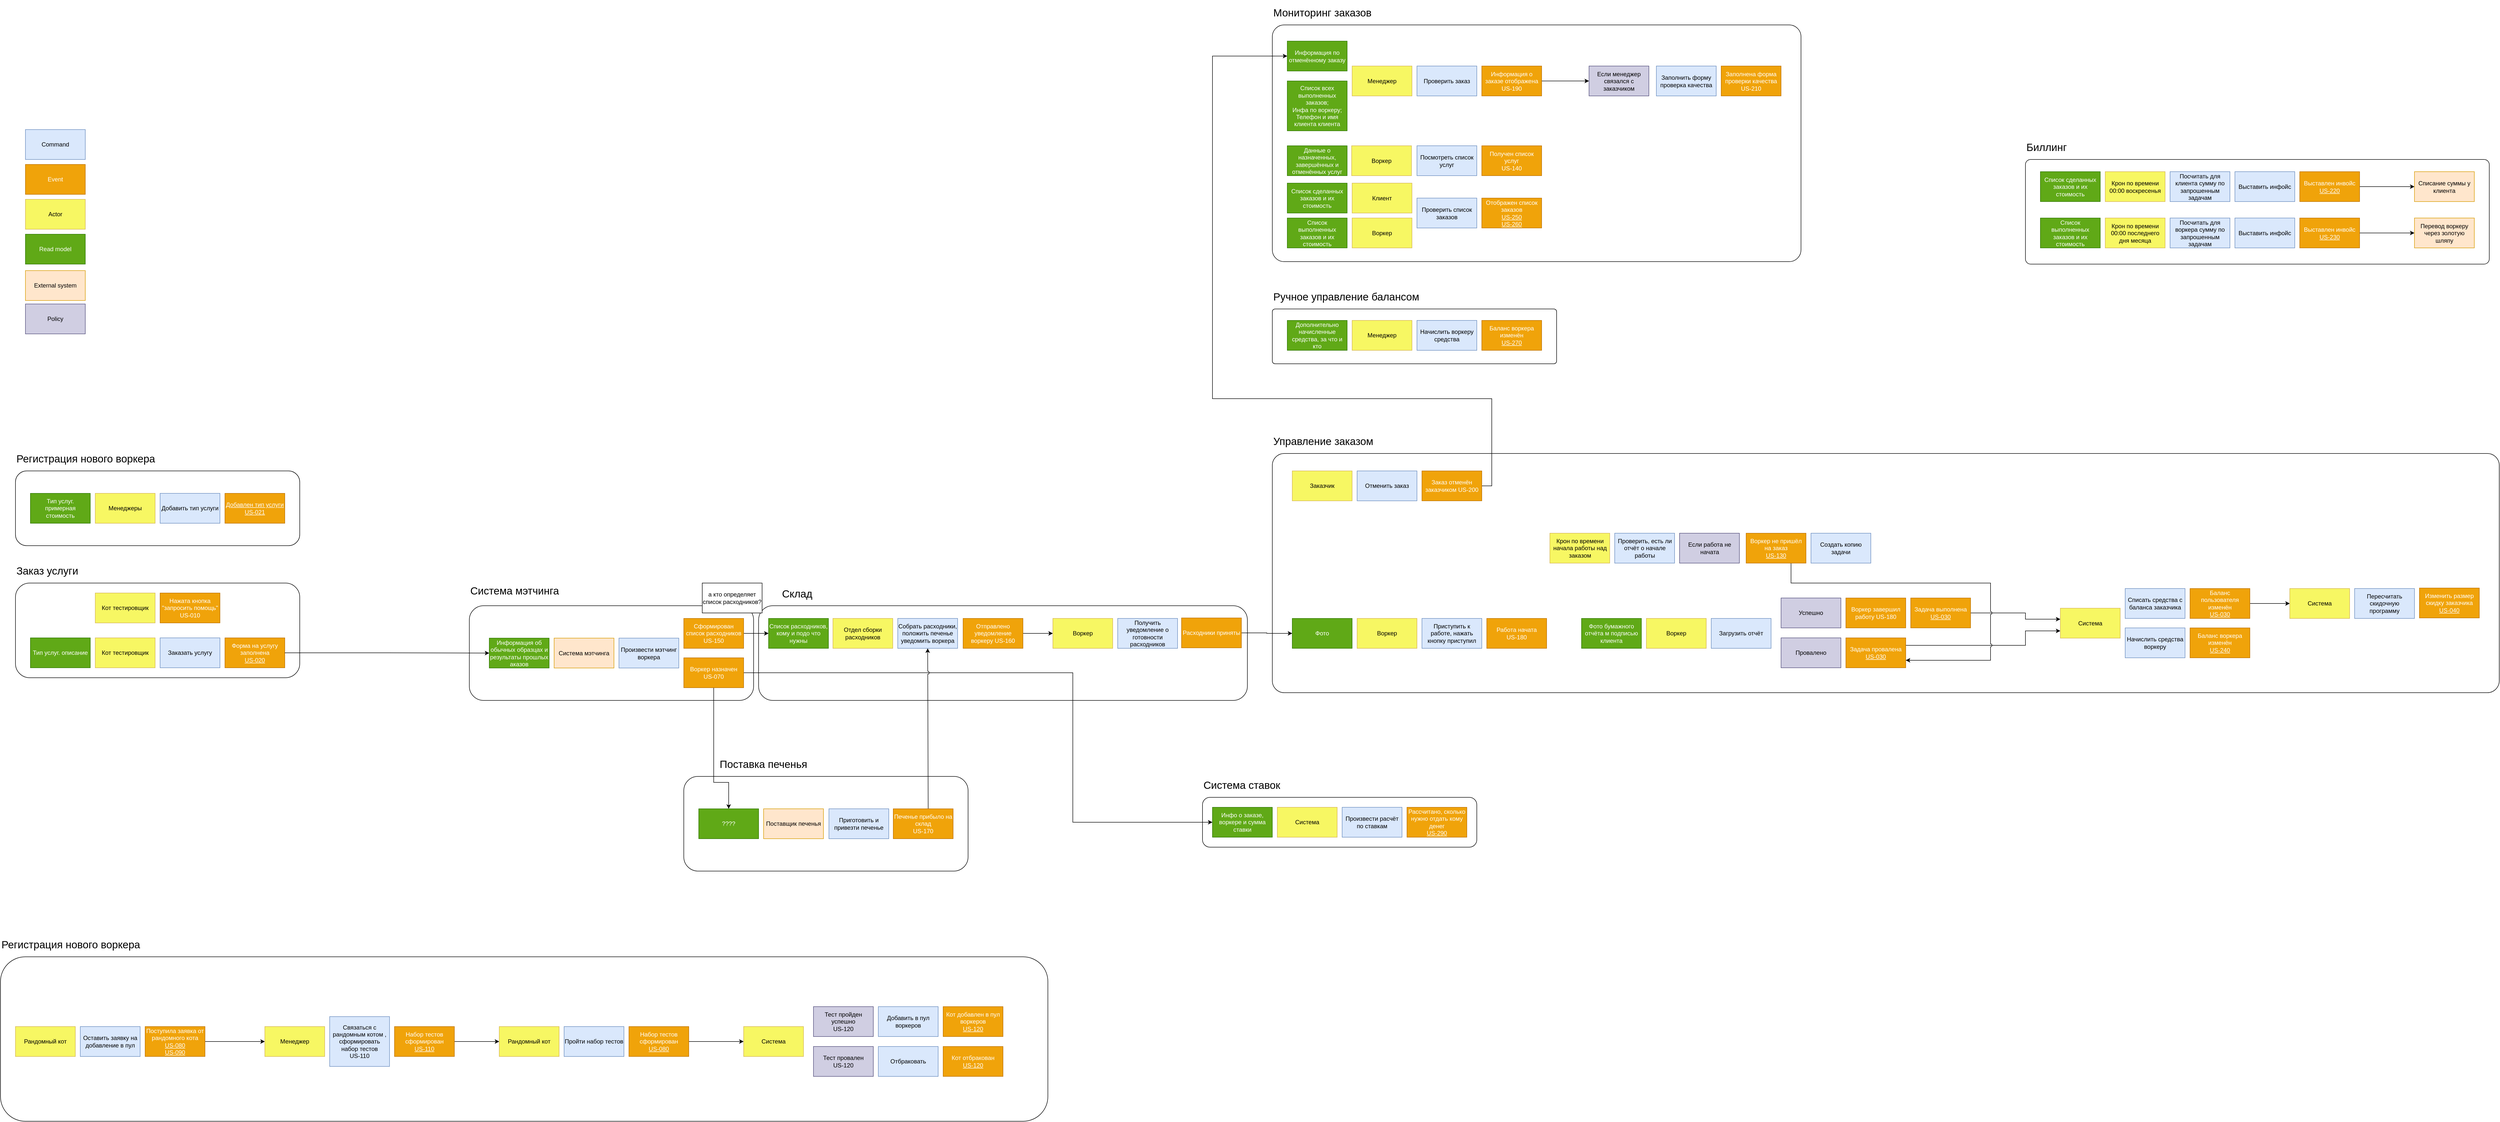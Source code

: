 <mxfile version="21.2.8" type="device">
  <diagram id="d3xwrjJmMlI8IsP-cI8p" name="Page-1">
    <mxGraphModel dx="7075" dy="4805" grid="1" gridSize="10" guides="1" tooltips="1" connect="1" arrows="1" fold="1" page="1" pageScale="1" pageWidth="827" pageHeight="1169" math="0" shadow="0">
      <root>
        <mxCell id="0" />
        <mxCell id="1" parent="0" />
        <mxCell id="K2-mk_BaM7Cxro6s_20j-19" value="" style="rounded=1;whiteSpace=wrap;html=1;arcSize=5;" vertex="1" parent="1">
          <mxGeometry x="3640" y="-650" width="930" height="210" as="geometry" />
        </mxCell>
        <mxCell id="K2-mk_BaM7Cxro6s_20j-16" value="" style="rounded=1;whiteSpace=wrap;html=1;arcSize=5;" vertex="1" parent="1">
          <mxGeometry x="2130" y="-350" width="570" height="110" as="geometry" />
        </mxCell>
        <mxCell id="K2-mk_BaM7Cxro6s_20j-15" value="" style="rounded=1;whiteSpace=wrap;html=1;arcSize=5;" vertex="1" parent="1">
          <mxGeometry x="2130" y="-920" width="1060" height="475" as="geometry" />
        </mxCell>
        <mxCell id="K2-mk_BaM7Cxro6s_20j-13" value="" style="rounded=1;whiteSpace=wrap;html=1;glass=0;shadow=0;arcSize=5;" vertex="1" parent="1">
          <mxGeometry x="2130" y="-60" width="2460" height="480" as="geometry" />
        </mxCell>
        <mxCell id="K2-mk_BaM7Cxro6s_20j-9" value="" style="rounded=1;whiteSpace=wrap;html=1;" vertex="1" parent="1">
          <mxGeometry x="1990" y="630" width="550" height="100" as="geometry" />
        </mxCell>
        <mxCell id="K2-mk_BaM7Cxro6s_20j-5" value="" style="rounded=1;whiteSpace=wrap;html=1;" vertex="1" parent="1">
          <mxGeometry x="1100" y="245.5" width="980" height="190" as="geometry" />
        </mxCell>
        <mxCell id="K2-mk_BaM7Cxro6s_20j-3" value="" style="rounded=1;whiteSpace=wrap;html=1;" vertex="1" parent="1">
          <mxGeometry x="950" y="588" width="570" height="190" as="geometry" />
        </mxCell>
        <mxCell id="K2-mk_BaM7Cxro6s_20j-1" value="" style="rounded=1;whiteSpace=wrap;html=1;" vertex="1" parent="1">
          <mxGeometry x="520" y="245.5" width="570" height="190" as="geometry" />
        </mxCell>
        <mxCell id="YszDemMy2gP09iMwwfaw-6" value="" style="rounded=1;whiteSpace=wrap;html=1;" parent="1" vertex="1">
          <mxGeometry x="-390" y="200" width="570" height="190" as="geometry" />
        </mxCell>
        <mxCell id="YszDemMy2gP09iMwwfaw-3" value="" style="rounded=1;whiteSpace=wrap;html=1;" parent="1" vertex="1">
          <mxGeometry x="-390" y="-25" width="570" height="150" as="geometry" />
        </mxCell>
        <mxCell id="YszDemMy2gP09iMwwfaw-1" value="" style="rounded=1;whiteSpace=wrap;html=1;" parent="1" vertex="1">
          <mxGeometry x="-420" y="950" width="2100" height="330" as="geometry" />
        </mxCell>
        <mxCell id="OSCMjye8fPy7Yy5Lh9Bj-2" value="Нажата кнопка &quot;запросить помощь&quot;&lt;br&gt;US-010" style="rounded=0;whiteSpace=wrap;html=1;fillColor=#f0a30a;strokeColor=#BD7000;fontColor=#ffffff;" parent="1" vertex="1">
          <mxGeometry x="-100" y="220" width="120" height="60" as="geometry" />
        </mxCell>
        <mxCell id="OSCMjye8fPy7Yy5Lh9Bj-3" value="Форма на услугу заполнена&lt;br&gt;&lt;u&gt;US-020&lt;/u&gt;" style="rounded=0;whiteSpace=wrap;html=1;fillColor=#f0a30a;strokeColor=#BD7000;fontColor=#ffffff;" parent="1" vertex="1">
          <mxGeometry x="30" y="310" width="120" height="60" as="geometry" />
        </mxCell>
        <mxCell id="OSCMjye8fPy7Yy5Lh9Bj-6" value="" style="edgeStyle=orthogonalEdgeStyle;rounded=0;orthogonalLoop=1;jettySize=auto;html=1;entryX=0;entryY=0.367;entryDx=0;entryDy=0;entryPerimeter=0;" parent="1" source="OSCMjye8fPy7Yy5Lh9Bj-4" target="hO5w0gElnGxJXxH-nVZi-56" edge="1">
          <mxGeometry relative="1" as="geometry">
            <Array as="points">
              <mxPoint x="3640" y="260" />
              <mxPoint x="3640" y="272" />
            </Array>
          </mxGeometry>
        </mxCell>
        <mxCell id="OSCMjye8fPy7Yy5Lh9Bj-4" value="Задача выполнена&lt;br&gt;&lt;u&gt;US-030&lt;/u&gt;" style="rounded=0;whiteSpace=wrap;html=1;fillColor=#f0a30a;strokeColor=#BD7000;fontColor=#ffffff;" parent="1" vertex="1">
          <mxGeometry x="3410" y="230" width="120" height="60" as="geometry" />
        </mxCell>
        <mxCell id="Bmm3zK5qdp1RYX5W6UsU-3" value="" style="edgeStyle=orthogonalEdgeStyle;rounded=0;orthogonalLoop=1;jettySize=auto;html=1;" parent="1" source="OSCMjye8fPy7Yy5Lh9Bj-5" target="Bmm3zK5qdp1RYX5W6UsU-1" edge="1">
          <mxGeometry relative="1" as="geometry" />
        </mxCell>
        <mxCell id="OSCMjye8fPy7Yy5Lh9Bj-5" value="Баланс пользователя изменён&lt;br&gt;&lt;u&gt;US-030&lt;/u&gt;" style="rounded=0;whiteSpace=wrap;html=1;fillColor=#f0a30a;strokeColor=#BD7000;fontColor=#ffffff;" parent="1" vertex="1">
          <mxGeometry x="3970" y="211" width="120" height="60" as="geometry" />
        </mxCell>
        <mxCell id="OSCMjye8fPy7Yy5Lh9Bj-8" style="edgeStyle=orthogonalEdgeStyle;rounded=0;orthogonalLoop=1;jettySize=auto;html=1;exitX=1;exitY=0.25;exitDx=0;exitDy=0;entryX=0;entryY=0.75;entryDx=0;entryDy=0;" parent="1" source="OSCMjye8fPy7Yy5Lh9Bj-7" target="hO5w0gElnGxJXxH-nVZi-56" edge="1">
          <mxGeometry relative="1" as="geometry">
            <Array as="points">
              <mxPoint x="3640" y="325" />
              <mxPoint x="3640" y="296" />
              <mxPoint x="3710" y="296" />
            </Array>
          </mxGeometry>
        </mxCell>
        <mxCell id="OSCMjye8fPy7Yy5Lh9Bj-7" value="Задача провалена&lt;br&gt;&lt;u&gt;US-030&lt;/u&gt;" style="rounded=0;whiteSpace=wrap;html=1;fillColor=#f0a30a;strokeColor=#BD7000;fontColor=#ffffff;" parent="1" vertex="1">
          <mxGeometry x="3280" y="310" width="120" height="60" as="geometry" />
        </mxCell>
        <mxCell id="OSCMjye8fPy7Yy5Lh9Bj-9" value="Изменить размер скидку заказчика&lt;br&gt;&lt;u&gt;US-040&lt;/u&gt;" style="rounded=0;whiteSpace=wrap;html=1;fillColor=#f0a30a;strokeColor=#BD7000;fontColor=#ffffff;" parent="1" vertex="1">
          <mxGeometry x="4430" y="210" width="120" height="60" as="geometry" />
        </mxCell>
        <mxCell id="OSCMjye8fPy7Yy5Lh9Bj-46" style="edgeStyle=orthogonalEdgeStyle;rounded=0;orthogonalLoop=1;jettySize=auto;html=1;exitX=0.5;exitY=1;exitDx=0;exitDy=0;entryX=0.5;entryY=0;entryDx=0;entryDy=0;" parent="1" source="OSCMjye8fPy7Yy5Lh9Bj-14" target="hO5w0gElnGxJXxH-nVZi-28" edge="1">
          <mxGeometry relative="1" as="geometry">
            <mxPoint x="987" y="683" as="targetPoint" />
            <Array as="points">
              <mxPoint x="1010" y="600" />
              <mxPoint x="1040" y="600" />
            </Array>
          </mxGeometry>
        </mxCell>
        <mxCell id="hO5w0gElnGxJXxH-nVZi-92" style="edgeStyle=orthogonalEdgeStyle;rounded=0;orthogonalLoop=1;jettySize=auto;html=1;exitX=1;exitY=0.5;exitDx=0;exitDy=0;entryX=0;entryY=0.5;entryDx=0;entryDy=0;shadow=0;jumpStyle=arc;" parent="1" source="OSCMjye8fPy7Yy5Lh9Bj-14" target="hO5w0gElnGxJXxH-nVZi-88" edge="1">
          <mxGeometry relative="1" as="geometry">
            <Array as="points">
              <mxPoint x="1730" y="380" />
              <mxPoint x="1730" y="680" />
            </Array>
          </mxGeometry>
        </mxCell>
        <mxCell id="OSCMjye8fPy7Yy5Lh9Bj-14" value="Воркер назначен&lt;br&gt;US-070" style="rounded=0;whiteSpace=wrap;html=1;fillColor=#f0a30a;strokeColor=#BD7000;fontColor=#ffffff;" parent="1" vertex="1">
          <mxGeometry x="950" y="350" width="120" height="60" as="geometry" />
        </mxCell>
        <mxCell id="hO5w0gElnGxJXxH-nVZi-3" style="edgeStyle=orthogonalEdgeStyle;rounded=0;orthogonalLoop=1;jettySize=auto;html=1;exitX=1;exitY=0.5;exitDx=0;exitDy=0;" parent="1" source="OSCMjye8fPy7Yy5Lh9Bj-16" target="AU5BO0Ih3276CnvpscHl-20" edge="1">
          <mxGeometry relative="1" as="geometry" />
        </mxCell>
        <mxCell id="OSCMjye8fPy7Yy5Lh9Bj-16" value="Поступила заявка от рандомного кота&lt;br&gt;&lt;u&gt;US-080&lt;br&gt;US-090&lt;br&gt;&lt;/u&gt;" style="rounded=0;whiteSpace=wrap;html=1;fillColor=#f0a30a;strokeColor=#BD7000;fontColor=#ffffff;" parent="1" vertex="1">
          <mxGeometry x="-130" y="1090" width="120" height="60" as="geometry" />
        </mxCell>
        <mxCell id="OSCMjye8fPy7Yy5Lh9Bj-31" style="edgeStyle=orthogonalEdgeStyle;rounded=0;orthogonalLoop=1;jettySize=auto;html=1;exitX=0.75;exitY=1;exitDx=0;exitDy=0;entryX=1;entryY=0.75;entryDx=0;entryDy=0;jumpStyle=arc;" parent="1" source="OSCMjye8fPy7Yy5Lh9Bj-29" target="OSCMjye8fPy7Yy5Lh9Bj-7" edge="1">
          <mxGeometry relative="1" as="geometry">
            <Array as="points">
              <mxPoint x="3170" y="200" />
              <mxPoint x="3570" y="200" />
              <mxPoint x="3570" y="355" />
            </Array>
          </mxGeometry>
        </mxCell>
        <mxCell id="OSCMjye8fPy7Yy5Lh9Bj-29" value="Воркер не пришёл на заказ&lt;br&gt;&lt;u&gt;US-130&lt;/u&gt;" style="rounded=0;whiteSpace=wrap;html=1;fillColor=#f0a30a;strokeColor=#BD7000;fontColor=#ffffff;" parent="1" vertex="1">
          <mxGeometry x="3080" y="100" width="120" height="60" as="geometry" />
        </mxCell>
        <mxCell id="OSCMjye8fPy7Yy5Lh9Bj-45" value="" style="edgeStyle=orthogonalEdgeStyle;rounded=0;orthogonalLoop=1;jettySize=auto;html=1;entryX=0;entryY=0.5;entryDx=0;entryDy=0;" parent="1" source="OSCMjye8fPy7Yy5Lh9Bj-42" target="hO5w0gElnGxJXxH-nVZi-21" edge="1">
          <mxGeometry relative="1" as="geometry" />
        </mxCell>
        <mxCell id="OSCMjye8fPy7Yy5Lh9Bj-42" value="Сформирован список расходников&lt;br&gt;US-150" style="rounded=0;whiteSpace=wrap;html=1;fillColor=#f0a30a;strokeColor=#BD7000;fontColor=#ffffff;" parent="1" vertex="1">
          <mxGeometry x="950" y="271" width="120" height="60" as="geometry" />
        </mxCell>
        <mxCell id="hO5w0gElnGxJXxH-nVZi-26" value="" style="edgeStyle=orthogonalEdgeStyle;rounded=0;orthogonalLoop=1;jettySize=auto;html=1;" parent="1" source="OSCMjye8fPy7Yy5Lh9Bj-44" target="hO5w0gElnGxJXxH-nVZi-24" edge="1">
          <mxGeometry relative="1" as="geometry" />
        </mxCell>
        <mxCell id="OSCMjye8fPy7Yy5Lh9Bj-44" value="Отправлено уведомление воркеру US-160" style="rounded=0;whiteSpace=wrap;html=1;fillColor=#f0a30a;strokeColor=#BD7000;fontColor=#ffffff;" parent="1" vertex="1">
          <mxGeometry x="1510" y="271" width="120" height="60" as="geometry" />
        </mxCell>
        <mxCell id="OSCMjye8fPy7Yy5Lh9Bj-50" style="edgeStyle=orthogonalEdgeStyle;rounded=0;orthogonalLoop=1;jettySize=auto;html=1;exitX=0.5;exitY=0;exitDx=0;exitDy=0;entryX=0.5;entryY=1;entryDx=0;entryDy=0;jumpStyle=arc;" parent="1" source="OSCMjye8fPy7Yy5Lh9Bj-48" target="hO5w0gElnGxJXxH-nVZi-23" edge="1">
          <mxGeometry relative="1" as="geometry">
            <Array as="points">
              <mxPoint x="1440" y="653" />
              <mxPoint x="1440" y="600" />
              <mxPoint x="1439" y="600" />
            </Array>
            <mxPoint x="1440" y="370" as="targetPoint" />
          </mxGeometry>
        </mxCell>
        <mxCell id="OSCMjye8fPy7Yy5Lh9Bj-48" value="Печенье прибыло на склад&lt;br&gt;US-170" style="rounded=0;whiteSpace=wrap;html=1;fillColor=#f0a30a;strokeColor=#BD7000;fontColor=#ffffff;" parent="1" vertex="1">
          <mxGeometry x="1370" y="653" width="120" height="60" as="geometry" />
        </mxCell>
        <mxCell id="OSCMjye8fPy7Yy5Lh9Bj-51" value="Работа начата&lt;br&gt;US-180" style="rounded=0;whiteSpace=wrap;html=1;fillColor=#f0a30a;strokeColor=#BD7000;fontColor=#ffffff;" parent="1" vertex="1">
          <mxGeometry x="2560" y="271" width="120" height="60" as="geometry" />
        </mxCell>
        <mxCell id="OSCMjye8fPy7Yy5Lh9Bj-53" value="Воркер завершил работу US-180" style="rounded=0;whiteSpace=wrap;html=1;fillColor=#f0a30a;strokeColor=#BD7000;fontColor=#ffffff;" parent="1" vertex="1">
          <mxGeometry x="3280" y="230" width="120" height="60" as="geometry" />
        </mxCell>
        <mxCell id="AU5BO0Ih3276CnvpscHl-1" value="Кот тестировщик" style="rounded=0;whiteSpace=wrap;html=1;fillColor=#F7F763;strokeColor=#d6b656;" parent="1" vertex="1">
          <mxGeometry x="-230" y="310" width="120" height="60" as="geometry" />
        </mxCell>
        <mxCell id="AU5BO0Ih3276CnvpscHl-3" value="Заказать услугу" style="rounded=0;whiteSpace=wrap;html=1;fillColor=#dae8fc;strokeColor=#6c8ebf;" parent="1" vertex="1">
          <mxGeometry x="-100" y="310" width="120" height="60" as="geometry" />
        </mxCell>
        <mxCell id="AU5BO0Ih3276CnvpscHl-4" value="Тип услуг. описание" style="rounded=0;whiteSpace=wrap;html=1;fillColor=#60a917;strokeColor=#2D7600;fontColor=#ffffff;" parent="1" vertex="1">
          <mxGeometry x="-360" y="310" width="120" height="60" as="geometry" />
        </mxCell>
        <mxCell id="AU5BO0Ih3276CnvpscHl-5" value="Кот тестировщик" style="rounded=0;whiteSpace=wrap;html=1;fillColor=#F7F763;strokeColor=#d6b656;" parent="1" vertex="1">
          <mxGeometry x="-230" y="220" width="120" height="60" as="geometry" />
        </mxCell>
        <mxCell id="AU5BO0Ih3276CnvpscHl-6" value="Менеджеры" style="rounded=0;whiteSpace=wrap;html=1;fillColor=#F7F763;strokeColor=#d6b656;" parent="1" vertex="1">
          <mxGeometry x="-230" y="20" width="120" height="60" as="geometry" />
        </mxCell>
        <mxCell id="AU5BO0Ih3276CnvpscHl-7" value="Добавить тип услуги" style="rounded=0;whiteSpace=wrap;html=1;fillColor=#dae8fc;strokeColor=#6c8ebf;" parent="1" vertex="1">
          <mxGeometry x="-100" y="20" width="120" height="60" as="geometry" />
        </mxCell>
        <mxCell id="AU5BO0Ih3276CnvpscHl-8" value="&lt;u&gt;Добавлен тип услуги&lt;br&gt;US-021&lt;/u&gt;" style="rounded=0;whiteSpace=wrap;html=1;fillColor=#f0a30a;strokeColor=#BD7000;fontColor=#ffffff;" parent="1" vertex="1">
          <mxGeometry x="30" y="20" width="120" height="60" as="geometry" />
        </mxCell>
        <mxCell id="AU5BO0Ih3276CnvpscHl-9" value="Тип услуг. примерная стоимость" style="rounded=0;whiteSpace=wrap;html=1;fillColor=#60a917;strokeColor=#2D7600;fontColor=#ffffff;" parent="1" vertex="1">
          <mxGeometry x="-360" y="20" width="120" height="60" as="geometry" />
        </mxCell>
        <mxCell id="AU5BO0Ih3276CnvpscHl-13" value="Система мэтчинга" style="rounded=0;whiteSpace=wrap;html=1;fillColor=#ffe6cc;strokeColor=#d79b00;" parent="1" vertex="1">
          <mxGeometry x="690" y="310.5" width="120" height="60" as="geometry" />
        </mxCell>
        <mxCell id="AU5BO0Ih3276CnvpscHl-15" value="Произвести мэтчинг воркера" style="rounded=0;whiteSpace=wrap;html=1;fillColor=#dae8fc;strokeColor=#6c8ebf;" parent="1" vertex="1">
          <mxGeometry x="820" y="310.5" width="120" height="60" as="geometry" />
        </mxCell>
        <mxCell id="AU5BO0Ih3276CnvpscHl-17" value="" style="edgeStyle=orthogonalEdgeStyle;rounded=0;orthogonalLoop=1;jettySize=auto;html=1;exitX=1;exitY=0.5;exitDx=0;exitDy=0;entryX=0;entryY=0.5;entryDx=0;entryDy=0;" parent="1" source="OSCMjye8fPy7Yy5Lh9Bj-3" target="AU5BO0Ih3276CnvpscHl-16" edge="1">
          <mxGeometry relative="1" as="geometry">
            <mxPoint x="150" y="340" as="sourcePoint" />
            <mxPoint x="690" y="341" as="targetPoint" />
          </mxGeometry>
        </mxCell>
        <mxCell id="AU5BO0Ih3276CnvpscHl-16" value="Информация об обычных образцах и результаты прошлых аказов" style="rounded=0;whiteSpace=wrap;html=1;fillColor=#60a917;strokeColor=#2D7600;fontColor=#ffffff;" parent="1" vertex="1">
          <mxGeometry x="560" y="310.5" width="120" height="60" as="geometry" />
        </mxCell>
        <mxCell id="AU5BO0Ih3276CnvpscHl-18" value="Рандомный кот" style="rounded=0;whiteSpace=wrap;html=1;fillColor=#F7F763;strokeColor=#d6b656;" parent="1" vertex="1">
          <mxGeometry x="-390" y="1090" width="120" height="60" as="geometry" />
        </mxCell>
        <mxCell id="AU5BO0Ih3276CnvpscHl-19" value="Оставить заявку на добавление в пул" style="rounded=0;whiteSpace=wrap;html=1;fillColor=#dae8fc;strokeColor=#6c8ebf;" parent="1" vertex="1">
          <mxGeometry x="-260" y="1090" width="120" height="60" as="geometry" />
        </mxCell>
        <mxCell id="AU5BO0Ih3276CnvpscHl-20" value="Менеджер" style="rounded=0;whiteSpace=wrap;html=1;fillColor=#F7F763;strokeColor=#d6b656;" parent="1" vertex="1">
          <mxGeometry x="110" y="1090" width="120" height="60" as="geometry" />
        </mxCell>
        <mxCell id="hO5w0gElnGxJXxH-nVZi-1" value="Связаться с рандомным котом , сформировать набор тестов&lt;br&gt;US-110" style="rounded=0;whiteSpace=wrap;html=1;fillColor=#dae8fc;strokeColor=#6c8ebf;" parent="1" vertex="1">
          <mxGeometry x="240" y="1070" width="120" height="100" as="geometry" />
        </mxCell>
        <mxCell id="hO5w0gElnGxJXxH-nVZi-5" style="edgeStyle=orthogonalEdgeStyle;rounded=0;orthogonalLoop=1;jettySize=auto;html=1;exitX=1;exitY=0.5;exitDx=0;exitDy=0;" parent="1" source="hO5w0gElnGxJXxH-nVZi-2" target="hO5w0gElnGxJXxH-nVZi-4" edge="1">
          <mxGeometry relative="1" as="geometry" />
        </mxCell>
        <mxCell id="hO5w0gElnGxJXxH-nVZi-2" value="Набор тестов сформирован&lt;br&gt;&lt;u&gt;US-110&lt;/u&gt;" style="rounded=0;whiteSpace=wrap;html=1;fillColor=#f0a30a;strokeColor=#BD7000;fontColor=#ffffff;" parent="1" vertex="1">
          <mxGeometry x="370" y="1090" width="120" height="60" as="geometry" />
        </mxCell>
        <mxCell id="hO5w0gElnGxJXxH-nVZi-4" value="Рандомный кот" style="rounded=0;whiteSpace=wrap;html=1;fillColor=#F7F763;strokeColor=#d6b656;" parent="1" vertex="1">
          <mxGeometry x="580" y="1090" width="120" height="60" as="geometry" />
        </mxCell>
        <mxCell id="hO5w0gElnGxJXxH-nVZi-6" value="Пройти набор тестов" style="rounded=0;whiteSpace=wrap;html=1;fillColor=#dae8fc;strokeColor=#6c8ebf;" parent="1" vertex="1">
          <mxGeometry x="710" y="1090" width="120" height="60" as="geometry" />
        </mxCell>
        <mxCell id="hO5w0gElnGxJXxH-nVZi-7" value="&lt;div&gt;Тест пройден успешно&lt;/div&gt;&lt;div&gt;US-120&lt;/div&gt;" style="rounded=0;whiteSpace=wrap;html=1;fillColor=#d0cee2;strokeColor=#56517e;" parent="1" vertex="1">
          <mxGeometry x="1210" y="1050" width="120" height="60" as="geometry" />
        </mxCell>
        <mxCell id="hO5w0gElnGxJXxH-nVZi-11" value="" style="edgeStyle=orthogonalEdgeStyle;rounded=0;orthogonalLoop=1;jettySize=auto;html=1;" parent="1" source="hO5w0gElnGxJXxH-nVZi-8" target="hO5w0gElnGxJXxH-nVZi-9" edge="1">
          <mxGeometry relative="1" as="geometry" />
        </mxCell>
        <mxCell id="hO5w0gElnGxJXxH-nVZi-8" value="Набор тестов сформирован&lt;br&gt;&lt;u&gt;US-080&lt;/u&gt;" style="rounded=0;whiteSpace=wrap;html=1;fillColor=#f0a30a;strokeColor=#BD7000;fontColor=#ffffff;" parent="1" vertex="1">
          <mxGeometry x="840" y="1090" width="120" height="60" as="geometry" />
        </mxCell>
        <mxCell id="hO5w0gElnGxJXxH-nVZi-9" value="Система" style="rounded=0;whiteSpace=wrap;html=1;fillColor=#F7F763;strokeColor=#d6b656;" parent="1" vertex="1">
          <mxGeometry x="1070" y="1090" width="120" height="60" as="geometry" />
        </mxCell>
        <mxCell id="hO5w0gElnGxJXxH-nVZi-10" value="&lt;div&gt;Тест провален&lt;/div&gt;&lt;div&gt;US-120&lt;/div&gt;" style="rounded=0;whiteSpace=wrap;html=1;fillColor=#d0cee2;strokeColor=#56517e;" parent="1" vertex="1">
          <mxGeometry x="1210" y="1130" width="120" height="60" as="geometry" />
        </mxCell>
        <mxCell id="hO5w0gElnGxJXxH-nVZi-12" value="Добавить в пул воркеров" style="rounded=0;whiteSpace=wrap;html=1;fillColor=#dae8fc;strokeColor=#6c8ebf;" parent="1" vertex="1">
          <mxGeometry x="1340" y="1050" width="120" height="60" as="geometry" />
        </mxCell>
        <mxCell id="hO5w0gElnGxJXxH-nVZi-13" value="Отбраковать" style="rounded=0;whiteSpace=wrap;html=1;fillColor=#dae8fc;strokeColor=#6c8ebf;" parent="1" vertex="1">
          <mxGeometry x="1340" y="1130" width="120" height="60" as="geometry" />
        </mxCell>
        <mxCell id="hO5w0gElnGxJXxH-nVZi-14" value="Кот добавлен в пул воркеров&lt;br&gt;&lt;u&gt;US-120&lt;/u&gt;" style="rounded=0;whiteSpace=wrap;html=1;fillColor=#f0a30a;strokeColor=#BD7000;fontColor=#ffffff;" parent="1" vertex="1">
          <mxGeometry x="1470" y="1050" width="120" height="60" as="geometry" />
        </mxCell>
        <mxCell id="hO5w0gElnGxJXxH-nVZi-15" value="Кот отбракован&lt;br&gt;&lt;u&gt;US-120&lt;/u&gt;" style="rounded=0;whiteSpace=wrap;html=1;fillColor=#f0a30a;strokeColor=#BD7000;fontColor=#ffffff;" parent="1" vertex="1">
          <mxGeometry x="1470" y="1130" width="120" height="60" as="geometry" />
        </mxCell>
        <mxCell id="hO5w0gElnGxJXxH-nVZi-16" value="Отдел сборки расходников" style="rounded=0;whiteSpace=wrap;html=1;fillColor=#F7F763;strokeColor=#d6b656;" parent="1" vertex="1">
          <mxGeometry x="1249" y="271" width="120" height="60" as="geometry" />
        </mxCell>
        <mxCell id="hO5w0gElnGxJXxH-nVZi-17" value="Воркер" style="rounded=0;whiteSpace=wrap;html=1;fillColor=#F7F763;strokeColor=#d6b656;" parent="1" vertex="1">
          <mxGeometry x="2289" y="-677.5" width="120" height="60" as="geometry" />
        </mxCell>
        <mxCell id="hO5w0gElnGxJXxH-nVZi-18" value="Посмотреть список услуг" style="rounded=0;whiteSpace=wrap;html=1;fillColor=#dae8fc;strokeColor=#6c8ebf;" parent="1" vertex="1">
          <mxGeometry x="2420" y="-677.5" width="120" height="60" as="geometry" />
        </mxCell>
        <mxCell id="hO5w0gElnGxJXxH-nVZi-19" value="Получен список услуг&lt;br&gt;US-140" style="rounded=0;whiteSpace=wrap;html=1;fillColor=#f0a30a;strokeColor=#BD7000;fontColor=#ffffff;" parent="1" vertex="1">
          <mxGeometry x="2550" y="-677.5" width="120" height="60" as="geometry" />
        </mxCell>
        <mxCell id="hO5w0gElnGxJXxH-nVZi-20" value="Данные о назначенных, завершённых и отменённых услуг" style="rounded=0;whiteSpace=wrap;html=1;fillColor=#60a917;strokeColor=#2D7600;fontColor=#ffffff;" parent="1" vertex="1">
          <mxGeometry x="2160" y="-677.5" width="120" height="60" as="geometry" />
        </mxCell>
        <mxCell id="hO5w0gElnGxJXxH-nVZi-21" value="Список расходников, кому и подо что нужны" style="rounded=0;whiteSpace=wrap;html=1;fillColor=#60a917;strokeColor=#2D7600;fontColor=#ffffff;" parent="1" vertex="1">
          <mxGeometry x="1120" y="271" width="120" height="60" as="geometry" />
        </mxCell>
        <mxCell id="hO5w0gElnGxJXxH-nVZi-22" value="а кто определяет список расходников?" style="rounded=0;whiteSpace=wrap;html=1;" parent="1" vertex="1">
          <mxGeometry x="987" y="200" width="120" height="60" as="geometry" />
        </mxCell>
        <mxCell id="hO5w0gElnGxJXxH-nVZi-23" value="Собрать расходники, положить печенье уведомить воркера" style="rounded=0;whiteSpace=wrap;html=1;fillColor=#dae8fc;strokeColor=#6c8ebf;" parent="1" vertex="1">
          <mxGeometry x="1379" y="271" width="120" height="60" as="geometry" />
        </mxCell>
        <mxCell id="hO5w0gElnGxJXxH-nVZi-24" value="Воркер" style="rounded=0;whiteSpace=wrap;html=1;fillColor=#F7F763;strokeColor=#d6b656;" parent="1" vertex="1">
          <mxGeometry x="1690" y="271" width="120" height="60" as="geometry" />
        </mxCell>
        <mxCell id="hO5w0gElnGxJXxH-nVZi-25" value="Получить уведомление о готовности расходников" style="rounded=0;whiteSpace=wrap;html=1;fillColor=#dae8fc;strokeColor=#6c8ebf;" parent="1" vertex="1">
          <mxGeometry x="1820" y="271" width="120" height="60" as="geometry" />
        </mxCell>
        <mxCell id="hO5w0gElnGxJXxH-nVZi-27" value="Поставщик печенья" style="rounded=0;whiteSpace=wrap;html=1;fillColor=#ffe6cc;strokeColor=#d79b00;" parent="1" vertex="1">
          <mxGeometry x="1110" y="653" width="120" height="60" as="geometry" />
        </mxCell>
        <mxCell id="hO5w0gElnGxJXxH-nVZi-28" value="????" style="rounded=0;whiteSpace=wrap;html=1;fillColor=#60a917;strokeColor=#2D7600;fontColor=#ffffff;" parent="1" vertex="1">
          <mxGeometry x="980" y="653" width="120" height="60" as="geometry" />
        </mxCell>
        <mxCell id="hO5w0gElnGxJXxH-nVZi-29" value="Приготовить и привезти печенье" style="rounded=0;whiteSpace=wrap;html=1;fillColor=#dae8fc;strokeColor=#6c8ebf;" parent="1" vertex="1">
          <mxGeometry x="1241" y="653" width="120" height="60" as="geometry" />
        </mxCell>
        <mxCell id="K2-mk_BaM7Cxro6s_20j-7" style="edgeStyle=orthogonalEdgeStyle;rounded=0;orthogonalLoop=1;jettySize=auto;html=1;exitX=1;exitY=0.5;exitDx=0;exitDy=0;entryX=0;entryY=0.5;entryDx=0;entryDy=0;" edge="1" parent="1" source="hO5w0gElnGxJXxH-nVZi-30" target="hO5w0gElnGxJXxH-nVZi-33">
          <mxGeometry relative="1" as="geometry" />
        </mxCell>
        <mxCell id="hO5w0gElnGxJXxH-nVZi-30" value="Расходники приняты" style="rounded=0;whiteSpace=wrap;html=1;fillColor=#f0a30a;strokeColor=#BD7000;fontColor=#ffffff;" parent="1" vertex="1">
          <mxGeometry x="1948" y="270" width="120" height="60" as="geometry" />
        </mxCell>
        <mxCell id="hO5w0gElnGxJXxH-nVZi-31" value="Воркер" style="rounded=0;whiteSpace=wrap;html=1;fillColor=#F7F763;strokeColor=#d6b656;" parent="1" vertex="1">
          <mxGeometry x="2300" y="271" width="120" height="60" as="geometry" />
        </mxCell>
        <mxCell id="hO5w0gElnGxJXxH-nVZi-32" value="Приступить к работе, нажать кнопку приступил" style="rounded=0;whiteSpace=wrap;html=1;fillColor=#dae8fc;strokeColor=#6c8ebf;" parent="1" vertex="1">
          <mxGeometry x="2430" y="271" width="120" height="60" as="geometry" />
        </mxCell>
        <mxCell id="hO5w0gElnGxJXxH-nVZi-33" value="Фото" style="rounded=0;whiteSpace=wrap;html=1;fillColor=#60a917;strokeColor=#2D7600;fontColor=#ffffff;" parent="1" vertex="1">
          <mxGeometry x="2170" y="271" width="120" height="60" as="geometry" />
        </mxCell>
        <mxCell id="hO5w0gElnGxJXxH-nVZi-34" value="Менеджер" style="rounded=0;whiteSpace=wrap;html=1;fillColor=#F7F763;strokeColor=#d6b656;" parent="1" vertex="1">
          <mxGeometry x="2290" y="-837.5" width="120" height="60" as="geometry" />
        </mxCell>
        <mxCell id="hO5w0gElnGxJXxH-nVZi-35" value="Проверить заказ" style="rounded=0;whiteSpace=wrap;html=1;fillColor=#dae8fc;strokeColor=#6c8ebf;" parent="1" vertex="1">
          <mxGeometry x="2420" y="-837.5" width="120" height="60" as="geometry" />
        </mxCell>
        <mxCell id="hO5w0gElnGxJXxH-nVZi-36" value="Список всех выполненных заказов;&lt;br&gt;Инфа по воркеру;&lt;br&gt;Телефон и имя клиента клиента" style="rounded=0;whiteSpace=wrap;html=1;fillColor=#60a917;strokeColor=#2D7600;fontColor=#ffffff;" parent="1" vertex="1">
          <mxGeometry x="2160" y="-807.5" width="120" height="100" as="geometry" />
        </mxCell>
        <mxCell id="hO5w0gElnGxJXxH-nVZi-53" style="edgeStyle=orthogonalEdgeStyle;rounded=0;orthogonalLoop=1;jettySize=auto;html=1;exitX=1;exitY=0.5;exitDx=0;exitDy=0;entryX=0;entryY=0.5;entryDx=0;entryDy=0;" parent="1" source="hO5w0gElnGxJXxH-nVZi-37" target="hO5w0gElnGxJXxH-nVZi-52" edge="1">
          <mxGeometry relative="1" as="geometry" />
        </mxCell>
        <mxCell id="hO5w0gElnGxJXxH-nVZi-37" value="Информация о заказе отображена US-190" style="rounded=0;whiteSpace=wrap;html=1;fillColor=#f0a30a;strokeColor=#BD7000;fontColor=#ffffff;" parent="1" vertex="1">
          <mxGeometry x="2550" y="-837.5" width="120" height="60" as="geometry" />
        </mxCell>
        <mxCell id="hO5w0gElnGxJXxH-nVZi-38" value="Заказчик" style="rounded=0;whiteSpace=wrap;html=1;fillColor=#F7F763;strokeColor=#d6b656;" parent="1" vertex="1">
          <mxGeometry x="2170" y="-25" width="120" height="60" as="geometry" />
        </mxCell>
        <mxCell id="hO5w0gElnGxJXxH-nVZi-39" value="Отменить заказ" style="rounded=0;whiteSpace=wrap;html=1;fillColor=#dae8fc;strokeColor=#6c8ebf;" parent="1" vertex="1">
          <mxGeometry x="2300" y="-25" width="120" height="60" as="geometry" />
        </mxCell>
        <mxCell id="hO5w0gElnGxJXxH-nVZi-41" style="edgeStyle=orthogonalEdgeStyle;rounded=0;orthogonalLoop=1;jettySize=auto;html=1;exitX=1;exitY=0.5;exitDx=0;exitDy=0;entryX=0;entryY=0.5;entryDx=0;entryDy=0;" parent="1" source="hO5w0gElnGxJXxH-nVZi-40" target="hO5w0gElnGxJXxH-nVZi-42" edge="1">
          <mxGeometry relative="1" as="geometry">
            <mxPoint x="2230" y="-20" as="targetPoint" />
            <Array as="points">
              <mxPoint x="2570" y="5" />
              <mxPoint x="2570" y="-170" />
              <mxPoint x="2010" y="-170" />
              <mxPoint x="2010" y="-857" />
            </Array>
          </mxGeometry>
        </mxCell>
        <mxCell id="hO5w0gElnGxJXxH-nVZi-40" value="Заказ отменён заказчиком US-200" style="rounded=0;whiteSpace=wrap;html=1;fillColor=#f0a30a;strokeColor=#BD7000;fontColor=#ffffff;" parent="1" vertex="1">
          <mxGeometry x="2430" y="-25" width="120" height="60" as="geometry" />
        </mxCell>
        <mxCell id="hO5w0gElnGxJXxH-nVZi-42" value="Информация по отменённому заказу" style="rounded=0;whiteSpace=wrap;html=1;fillColor=#60a917;strokeColor=#2D7600;fontColor=#ffffff;" parent="1" vertex="1">
          <mxGeometry x="2160" y="-887.5" width="120" height="60" as="geometry" />
        </mxCell>
        <mxCell id="hO5w0gElnGxJXxH-nVZi-43" value="Крон по времени начала работы над заказом" style="rounded=0;whiteSpace=wrap;html=1;fillColor=#F7F763;strokeColor=#d6b656;" parent="1" vertex="1">
          <mxGeometry x="2686.5" y="100" width="120" height="60" as="geometry" />
        </mxCell>
        <mxCell id="hO5w0gElnGxJXxH-nVZi-44" value="Проверить, есть ли отчёт о начале работы" style="rounded=0;whiteSpace=wrap;html=1;fillColor=#dae8fc;strokeColor=#6c8ebf;" parent="1" vertex="1">
          <mxGeometry x="2816.5" y="100" width="120" height="60" as="geometry" />
        </mxCell>
        <mxCell id="hO5w0gElnGxJXxH-nVZi-45" value="Если работа не начата" style="rounded=0;whiteSpace=wrap;html=1;fillColor=#d0cee2;strokeColor=#56517e;" parent="1" vertex="1">
          <mxGeometry x="2946.5" y="100" width="120" height="60" as="geometry" />
        </mxCell>
        <mxCell id="hO5w0gElnGxJXxH-nVZi-46" value="Создать копию задачи" style="rounded=0;whiteSpace=wrap;html=1;fillColor=#dae8fc;strokeColor=#6c8ebf;" parent="1" vertex="1">
          <mxGeometry x="3210" y="100" width="120" height="60" as="geometry" />
        </mxCell>
        <mxCell id="hO5w0gElnGxJXxH-nVZi-47" value="Воркер" style="rounded=0;whiteSpace=wrap;html=1;fillColor=#F7F763;strokeColor=#d6b656;" parent="1" vertex="1">
          <mxGeometry x="2880" y="271" width="120" height="60" as="geometry" />
        </mxCell>
        <mxCell id="hO5w0gElnGxJXxH-nVZi-48" value="Фото бумажного отчёта м подписью клиента" style="rounded=0;whiteSpace=wrap;html=1;fillColor=#60a917;strokeColor=#2D7600;fontColor=#ffffff;" parent="1" vertex="1">
          <mxGeometry x="2750" y="271" width="120" height="60" as="geometry" />
        </mxCell>
        <mxCell id="hO5w0gElnGxJXxH-nVZi-49" value="Загрузить отчёт" style="rounded=0;whiteSpace=wrap;html=1;fillColor=#dae8fc;strokeColor=#6c8ebf;" parent="1" vertex="1">
          <mxGeometry x="3010" y="271" width="120" height="60" as="geometry" />
        </mxCell>
        <mxCell id="hO5w0gElnGxJXxH-nVZi-50" value="Успешно" style="rounded=0;whiteSpace=wrap;html=1;fillColor=#d0cee2;strokeColor=#56517e;" parent="1" vertex="1">
          <mxGeometry x="3150" y="230" width="120" height="60" as="geometry" />
        </mxCell>
        <mxCell id="hO5w0gElnGxJXxH-nVZi-51" value="Провалено" style="rounded=0;whiteSpace=wrap;html=1;fillColor=#d0cee2;strokeColor=#56517e;" parent="1" vertex="1">
          <mxGeometry x="3150" y="310" width="120" height="60" as="geometry" />
        </mxCell>
        <mxCell id="hO5w0gElnGxJXxH-nVZi-52" value="Если менеджер связался с заказчиком" style="rounded=0;whiteSpace=wrap;html=1;fillColor=#d0cee2;strokeColor=#56517e;" parent="1" vertex="1">
          <mxGeometry x="2765" y="-837.5" width="120" height="60" as="geometry" />
        </mxCell>
        <mxCell id="hO5w0gElnGxJXxH-nVZi-54" value="Заполнить форму проверка качества" style="rounded=0;whiteSpace=wrap;html=1;fillColor=#dae8fc;strokeColor=#6c8ebf;" parent="1" vertex="1">
          <mxGeometry x="2900" y="-837.5" width="120" height="60" as="geometry" />
        </mxCell>
        <mxCell id="hO5w0gElnGxJXxH-nVZi-55" value="Заполнена форма проверки качества US-210" style="rounded=0;whiteSpace=wrap;html=1;fillColor=#f0a30a;strokeColor=#BD7000;fontColor=#ffffff;" parent="1" vertex="1">
          <mxGeometry x="3030" y="-837.5" width="120" height="60" as="geometry" />
        </mxCell>
        <mxCell id="hO5w0gElnGxJXxH-nVZi-56" value="Система" style="rounded=0;whiteSpace=wrap;html=1;fillColor=#F7F763;strokeColor=#d6b656;" parent="1" vertex="1">
          <mxGeometry x="3710" y="250.5" width="120" height="60" as="geometry" />
        </mxCell>
        <mxCell id="hO5w0gElnGxJXxH-nVZi-57" value="Списать средства с баланса заказчика" style="rounded=0;whiteSpace=wrap;html=1;fillColor=#dae8fc;strokeColor=#6c8ebf;" parent="1" vertex="1">
          <mxGeometry x="3840" y="211" width="120" height="60" as="geometry" />
        </mxCell>
        <mxCell id="hO5w0gElnGxJXxH-nVZi-58" value="Баланс воркера изменён&lt;br&gt;&lt;u&gt;US-240&lt;/u&gt;" style="rounded=0;whiteSpace=wrap;html=1;fillColor=#f0a30a;strokeColor=#BD7000;fontColor=#ffffff;" parent="1" vertex="1">
          <mxGeometry x="3970" y="290" width="120" height="60" as="geometry" />
        </mxCell>
        <mxCell id="hO5w0gElnGxJXxH-nVZi-59" value="Начислить средства воркеру" style="rounded=0;whiteSpace=wrap;html=1;fillColor=#dae8fc;strokeColor=#6c8ebf;" parent="1" vertex="1">
          <mxGeometry x="3840" y="290" width="120" height="60" as="geometry" />
        </mxCell>
        <mxCell id="hO5w0gElnGxJXxH-nVZi-60" value="Клиент" style="rounded=0;whiteSpace=wrap;html=1;fillColor=#F7F763;strokeColor=#d6b656;" parent="1" vertex="1">
          <mxGeometry x="2290" y="-602.5" width="120" height="60" as="geometry" />
        </mxCell>
        <mxCell id="hO5w0gElnGxJXxH-nVZi-61" value="Воркер" style="rounded=0;whiteSpace=wrap;html=1;fillColor=#F7F763;strokeColor=#d6b656;" parent="1" vertex="1">
          <mxGeometry x="2290" y="-532.5" width="120" height="60" as="geometry" />
        </mxCell>
        <mxCell id="hO5w0gElnGxJXxH-nVZi-62" value="Проверить список заказов" style="rounded=0;whiteSpace=wrap;html=1;fillColor=#dae8fc;strokeColor=#6c8ebf;" parent="1" vertex="1">
          <mxGeometry x="2420" y="-572.5" width="120" height="60" as="geometry" />
        </mxCell>
        <mxCell id="hO5w0gElnGxJXxH-nVZi-63" value="Список сделанных заказов и их стоимость" style="rounded=0;whiteSpace=wrap;html=1;fillColor=#60a917;strokeColor=#2D7600;fontColor=#ffffff;" parent="1" vertex="1">
          <mxGeometry x="2160" y="-602.5" width="120" height="60" as="geometry" />
        </mxCell>
        <mxCell id="hO5w0gElnGxJXxH-nVZi-64" value="Список выполненных заказов и их стоимость" style="rounded=0;whiteSpace=wrap;html=1;fillColor=#60a917;strokeColor=#2D7600;fontColor=#ffffff;" parent="1" vertex="1">
          <mxGeometry x="2160" y="-532.5" width="120" height="60" as="geometry" />
        </mxCell>
        <mxCell id="hO5w0gElnGxJXxH-nVZi-65" value="Отображен список заказов&lt;br&gt;&lt;u&gt;US-250&lt;br&gt;US-260&lt;br&gt;&lt;/u&gt;" style="rounded=0;whiteSpace=wrap;html=1;fillColor=#f0a30a;strokeColor=#BD7000;fontColor=#ffffff;" parent="1" vertex="1">
          <mxGeometry x="2550" y="-572.5" width="120" height="60" as="geometry" />
        </mxCell>
        <mxCell id="hO5w0gElnGxJXxH-nVZi-66" value="Менеджер" style="rounded=0;whiteSpace=wrap;html=1;fillColor=#F7F763;strokeColor=#d6b656;" parent="1" vertex="1">
          <mxGeometry x="2290" y="-327" width="120" height="60" as="geometry" />
        </mxCell>
        <mxCell id="hO5w0gElnGxJXxH-nVZi-67" value="Начислить воркеру средства" style="rounded=0;whiteSpace=wrap;html=1;fillColor=#dae8fc;strokeColor=#6c8ebf;" parent="1" vertex="1">
          <mxGeometry x="2420" y="-327" width="120" height="60" as="geometry" />
        </mxCell>
        <mxCell id="hO5w0gElnGxJXxH-nVZi-68" value="Баланс воркера изменён&lt;br&gt;&lt;u&gt;US-270&lt;/u&gt;" style="rounded=0;whiteSpace=wrap;html=1;fillColor=#f0a30a;strokeColor=#BD7000;fontColor=#ffffff;" parent="1" vertex="1">
          <mxGeometry x="2550" y="-327" width="120" height="60" as="geometry" />
        </mxCell>
        <mxCell id="hO5w0gElnGxJXxH-nVZi-69" value="Дополнительно начисленные средства, за что и кто" style="rounded=0;whiteSpace=wrap;html=1;fillColor=#60a917;strokeColor=#2D7600;fontColor=#ffffff;" parent="1" vertex="1">
          <mxGeometry x="2160" y="-327" width="120" height="60" as="geometry" />
        </mxCell>
        <mxCell id="hO5w0gElnGxJXxH-nVZi-70" value="Крон по времени&lt;br&gt;00:00 воскресенья" style="rounded=0;whiteSpace=wrap;html=1;fillColor=#F7F763;strokeColor=#d6b656;" parent="1" vertex="1">
          <mxGeometry x="3800" y="-625.5" width="120" height="60" as="geometry" />
        </mxCell>
        <mxCell id="hO5w0gElnGxJXxH-nVZi-72" value="Крон по времени&lt;br&gt;00:00 последнего дня месяца" style="rounded=0;whiteSpace=wrap;html=1;fillColor=#F7F763;strokeColor=#d6b656;" parent="1" vertex="1">
          <mxGeometry x="3800" y="-532.5" width="120" height="60" as="geometry" />
        </mxCell>
        <mxCell id="hO5w0gElnGxJXxH-nVZi-73" value="Посчитать для клиента сумму по запрошенным задачам" style="rounded=0;whiteSpace=wrap;html=1;fillColor=#dae8fc;strokeColor=#6c8ebf;" parent="1" vertex="1">
          <mxGeometry x="3930" y="-625.5" width="120" height="60" as="geometry" />
        </mxCell>
        <mxCell id="hO5w0gElnGxJXxH-nVZi-74" value="Выставить инфойс" style="rounded=0;whiteSpace=wrap;html=1;fillColor=#dae8fc;strokeColor=#6c8ebf;" parent="1" vertex="1">
          <mxGeometry x="4060" y="-625.5" width="120" height="60" as="geometry" />
        </mxCell>
        <mxCell id="hO5w0gElnGxJXxH-nVZi-79" value="" style="edgeStyle=orthogonalEdgeStyle;rounded=0;orthogonalLoop=1;jettySize=auto;html=1;" parent="1" source="hO5w0gElnGxJXxH-nVZi-77" target="hO5w0gElnGxJXxH-nVZi-78" edge="1">
          <mxGeometry relative="1" as="geometry" />
        </mxCell>
        <mxCell id="hO5w0gElnGxJXxH-nVZi-77" value="Выставлен инвойс&lt;br&gt;&lt;u&gt;US-220&lt;/u&gt;" style="rounded=0;whiteSpace=wrap;html=1;fillColor=#f0a30a;strokeColor=#BD7000;fontColor=#ffffff;" parent="1" vertex="1">
          <mxGeometry x="4190" y="-625.5" width="120" height="60" as="geometry" />
        </mxCell>
        <mxCell id="hO5w0gElnGxJXxH-nVZi-78" value="Списание суммы у клиента" style="rounded=0;whiteSpace=wrap;html=1;fillColor=#ffe6cc;strokeColor=#d79b00;" parent="1" vertex="1">
          <mxGeometry x="4420" y="-625.5" width="120" height="60" as="geometry" />
        </mxCell>
        <mxCell id="hO5w0gElnGxJXxH-nVZi-80" value="Посчитать для воркера сумму по запрошенным задачам" style="rounded=0;whiteSpace=wrap;html=1;fillColor=#dae8fc;strokeColor=#6c8ebf;" parent="1" vertex="1">
          <mxGeometry x="3930" y="-532.5" width="120" height="60" as="geometry" />
        </mxCell>
        <mxCell id="hO5w0gElnGxJXxH-nVZi-81" value="Выставить инфойс" style="rounded=0;whiteSpace=wrap;html=1;fillColor=#dae8fc;strokeColor=#6c8ebf;" parent="1" vertex="1">
          <mxGeometry x="4060" y="-532.5" width="120" height="60" as="geometry" />
        </mxCell>
        <mxCell id="hO5w0gElnGxJXxH-nVZi-82" value="" style="edgeStyle=orthogonalEdgeStyle;rounded=0;orthogonalLoop=1;jettySize=auto;html=1;" parent="1" source="hO5w0gElnGxJXxH-nVZi-83" target="hO5w0gElnGxJXxH-nVZi-84" edge="1">
          <mxGeometry relative="1" as="geometry" />
        </mxCell>
        <mxCell id="hO5w0gElnGxJXxH-nVZi-83" value="Выставлен инвойс&lt;br&gt;&lt;u&gt;US-230&lt;/u&gt;" style="rounded=0;whiteSpace=wrap;html=1;fillColor=#f0a30a;strokeColor=#BD7000;fontColor=#ffffff;" parent="1" vertex="1">
          <mxGeometry x="4190" y="-532.5" width="120" height="60" as="geometry" />
        </mxCell>
        <mxCell id="hO5w0gElnGxJXxH-nVZi-84" value="Перевод воркеру через золотую шляпу" style="rounded=0;whiteSpace=wrap;html=1;fillColor=#ffe6cc;strokeColor=#d79b00;" parent="1" vertex="1">
          <mxGeometry x="4420" y="-532.5" width="120" height="60" as="geometry" />
        </mxCell>
        <mxCell id="hO5w0gElnGxJXxH-nVZi-85" value="Список сделанных заказов и их стоимость" style="rounded=0;whiteSpace=wrap;html=1;fillColor=#60a917;strokeColor=#2D7600;fontColor=#ffffff;" parent="1" vertex="1">
          <mxGeometry x="3670" y="-625.5" width="120" height="60" as="geometry" />
        </mxCell>
        <mxCell id="hO5w0gElnGxJXxH-nVZi-86" value="Список выполненных заказов и их стоимость" style="rounded=0;whiteSpace=wrap;html=1;fillColor=#60a917;strokeColor=#2D7600;fontColor=#ffffff;" parent="1" vertex="1">
          <mxGeometry x="3670" y="-532.5" width="120" height="60" as="geometry" />
        </mxCell>
        <mxCell id="hO5w0gElnGxJXxH-nVZi-88" value="Инфо о заказе, воркере и сумма ставки" style="rounded=0;whiteSpace=wrap;html=1;fillColor=#60a917;strokeColor=#2D7600;fontColor=#ffffff;" parent="1" vertex="1">
          <mxGeometry x="2010" y="650" width="120" height="60" as="geometry" />
        </mxCell>
        <mxCell id="hO5w0gElnGxJXxH-nVZi-93" value="Система" style="rounded=0;whiteSpace=wrap;html=1;fillColor=#F7F763;strokeColor=#d6b656;" parent="1" vertex="1">
          <mxGeometry x="2140" y="650" width="120" height="60" as="geometry" />
        </mxCell>
        <mxCell id="hO5w0gElnGxJXxH-nVZi-94" value="Произвести расчёт по ставкам" style="rounded=0;whiteSpace=wrap;html=1;fillColor=#dae8fc;strokeColor=#6c8ebf;" parent="1" vertex="1">
          <mxGeometry x="2270" y="650" width="120" height="60" as="geometry" />
        </mxCell>
        <mxCell id="hO5w0gElnGxJXxH-nVZi-95" value="Рассчитано, сколько нужно отдать кому денег&lt;br&gt;&lt;u&gt;US-290&lt;/u&gt;" style="rounded=0;whiteSpace=wrap;html=1;fillColor=#f0a30a;strokeColor=#BD7000;fontColor=#ffffff;" parent="1" vertex="1">
          <mxGeometry x="2400" y="650" width="120" height="60" as="geometry" />
        </mxCell>
        <mxCell id="Bmm3zK5qdp1RYX5W6UsU-1" value="Система" style="rounded=0;whiteSpace=wrap;html=1;fillColor=#F7F763;strokeColor=#d6b656;" parent="1" vertex="1">
          <mxGeometry x="4170" y="211" width="120" height="60" as="geometry" />
        </mxCell>
        <mxCell id="Bmm3zK5qdp1RYX5W6UsU-2" value="Пересчитать скидочную программу" style="rounded=0;whiteSpace=wrap;html=1;fillColor=#dae8fc;strokeColor=#6c8ebf;" parent="1" vertex="1">
          <mxGeometry x="4300" y="211" width="120" height="60" as="geometry" />
        </mxCell>
        <mxCell id="Bmm3zK5qdp1RYX5W6UsU-7" value="Command" style="rounded=0;whiteSpace=wrap;html=1;fillColor=#dae8fc;strokeColor=#6c8ebf;" parent="1" vertex="1">
          <mxGeometry x="-370" y="-710" width="120" height="60" as="geometry" />
        </mxCell>
        <mxCell id="Bmm3zK5qdp1RYX5W6UsU-8" value="Event" style="rounded=0;whiteSpace=wrap;html=1;fillColor=#f0a30a;strokeColor=#BD7000;fontColor=#ffffff;" parent="1" vertex="1">
          <mxGeometry x="-370" y="-640" width="120" height="60" as="geometry" />
        </mxCell>
        <mxCell id="Bmm3zK5qdp1RYX5W6UsU-9" value="Actor" style="rounded=0;whiteSpace=wrap;html=1;fillColor=#F7F763;strokeColor=#d6b656;" parent="1" vertex="1">
          <mxGeometry x="-370" y="-570" width="120" height="60" as="geometry" />
        </mxCell>
        <mxCell id="Bmm3zK5qdp1RYX5W6UsU-10" value="Read model" style="rounded=0;whiteSpace=wrap;html=1;fillColor=#60a917;strokeColor=#2D7600;fontColor=#ffffff;" parent="1" vertex="1">
          <mxGeometry x="-370" y="-500" width="120" height="60" as="geometry" />
        </mxCell>
        <mxCell id="Bmm3zK5qdp1RYX5W6UsU-12" value="External system" style="rounded=0;whiteSpace=wrap;html=1;fillColor=#ffe6cc;strokeColor=#d79b00;" parent="1" vertex="1">
          <mxGeometry x="-370" y="-427" width="120" height="60" as="geometry" />
        </mxCell>
        <mxCell id="Bmm3zK5qdp1RYX5W6UsU-13" value="Policy" style="rounded=0;whiteSpace=wrap;html=1;fillColor=#d0cee2;strokeColor=#56517e;" parent="1" vertex="1">
          <mxGeometry x="-370" y="-360" width="120" height="60" as="geometry" />
        </mxCell>
        <mxCell id="YszDemMy2gP09iMwwfaw-2" value="Регистрация нового воркера" style="text;html=1;strokeColor=none;fillColor=none;align=left;verticalAlign=middle;whiteSpace=wrap;rounded=0;fontSize=21;" parent="1" vertex="1">
          <mxGeometry x="-420" y="900" width="580" height="50" as="geometry" />
        </mxCell>
        <mxCell id="YszDemMy2gP09iMwwfaw-4" value="Регистрация нового воркера" style="text;html=1;strokeColor=none;fillColor=none;align=left;verticalAlign=middle;whiteSpace=wrap;rounded=0;fontSize=21;" parent="1" vertex="1">
          <mxGeometry x="-390" y="-75" width="430" height="50" as="geometry" />
        </mxCell>
        <mxCell id="YszDemMy2gP09iMwwfaw-7" value="Заказ услуги" style="text;html=1;strokeColor=none;fillColor=none;align=left;verticalAlign=middle;whiteSpace=wrap;rounded=0;fontSize=21;" parent="1" vertex="1">
          <mxGeometry x="-390" y="150" width="430" height="50" as="geometry" />
        </mxCell>
        <mxCell id="K2-mk_BaM7Cxro6s_20j-2" value="Система мэтчинга" style="text;html=1;strokeColor=none;fillColor=none;align=left;verticalAlign=middle;whiteSpace=wrap;rounded=0;fontSize=21;" vertex="1" parent="1">
          <mxGeometry x="520" y="190" width="250" height="50" as="geometry" />
        </mxCell>
        <mxCell id="K2-mk_BaM7Cxro6s_20j-4" value="Поставка печенья" style="text;html=1;strokeColor=none;fillColor=none;align=left;verticalAlign=middle;whiteSpace=wrap;rounded=0;fontSize=21;" vertex="1" parent="1">
          <mxGeometry x="1020" y="538" width="250" height="50" as="geometry" />
        </mxCell>
        <mxCell id="K2-mk_BaM7Cxro6s_20j-6" value="Склад" style="text;html=1;strokeColor=none;fillColor=none;align=left;verticalAlign=middle;whiteSpace=wrap;rounded=0;fontSize=21;" vertex="1" parent="1">
          <mxGeometry x="1145" y="195.5" width="250" height="50" as="geometry" />
        </mxCell>
        <mxCell id="K2-mk_BaM7Cxro6s_20j-10" value="Система ставок" style="text;html=1;strokeColor=none;fillColor=none;align=left;verticalAlign=middle;whiteSpace=wrap;rounded=0;fontSize=21;" vertex="1" parent="1">
          <mxGeometry x="1990" y="580" width="250" height="50" as="geometry" />
        </mxCell>
        <mxCell id="K2-mk_BaM7Cxro6s_20j-14" value="Управление заказом" style="text;html=1;strokeColor=none;fillColor=none;align=left;verticalAlign=middle;whiteSpace=wrap;rounded=0;fontSize=21;" vertex="1" parent="1">
          <mxGeometry x="2130" y="-110" width="250" height="50" as="geometry" />
        </mxCell>
        <mxCell id="K2-mk_BaM7Cxro6s_20j-17" value="Ручное управление балансом" style="text;html=1;strokeColor=none;fillColor=none;align=left;verticalAlign=middle;whiteSpace=wrap;rounded=0;fontSize=21;" vertex="1" parent="1">
          <mxGeometry x="2130" y="-400" width="340" height="50" as="geometry" />
        </mxCell>
        <mxCell id="K2-mk_BaM7Cxro6s_20j-18" value="Мониторинг заказов" style="text;html=1;strokeColor=none;fillColor=none;align=left;verticalAlign=middle;whiteSpace=wrap;rounded=0;fontSize=21;" vertex="1" parent="1">
          <mxGeometry x="2130" y="-970" width="340" height="50" as="geometry" />
        </mxCell>
        <mxCell id="K2-mk_BaM7Cxro6s_20j-20" value="Биллинг" style="text;html=1;strokeColor=none;fillColor=none;align=left;verticalAlign=middle;whiteSpace=wrap;rounded=0;fontSize=21;" vertex="1" parent="1">
          <mxGeometry x="3640" y="-700" width="340" height="50" as="geometry" />
        </mxCell>
      </root>
    </mxGraphModel>
  </diagram>
</mxfile>
